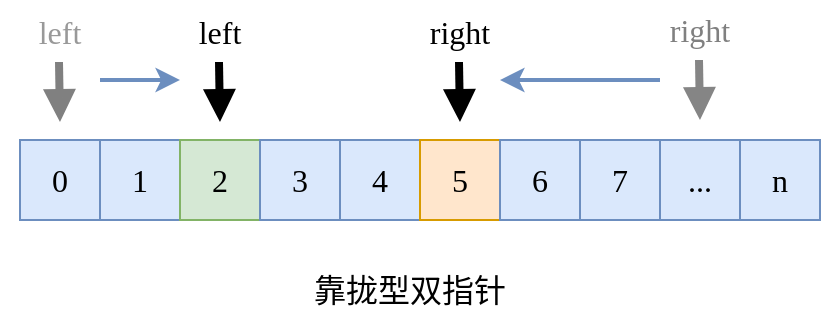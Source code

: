 <mxfile version="24.2.5" type="device">
  <diagram name="Page-1" id="GFMuZ3xcZMr1UpQltZ9o">
    <mxGraphModel dx="1434" dy="835" grid="1" gridSize="10" guides="1" tooltips="1" connect="1" arrows="1" fold="1" page="1" pageScale="1" pageWidth="850" pageHeight="1100" math="0" shadow="0">
      <root>
        <mxCell id="0" />
        <mxCell id="1" parent="0" />
        <mxCell id="pw8HVyMEDtc53XN5oC7Q-2" value="0" style="rounded=0;whiteSpace=wrap;html=1;shadow=0;strokeColor=#6c8ebf;strokeWidth=1;fontFamily=Ubuntu;fontSize=16;fontStyle=0;fillColor=#dae8fc;" parent="1" vertex="1">
          <mxGeometry x="240" y="520" width="40" height="40" as="geometry" />
        </mxCell>
        <mxCell id="pw8HVyMEDtc53XN5oC7Q-6" value="1" style="rounded=0;whiteSpace=wrap;html=1;shadow=0;strokeColor=#6c8ebf;strokeWidth=1;fontFamily=Ubuntu;fontSize=16;fontStyle=0;fillColor=#dae8fc;" parent="1" vertex="1">
          <mxGeometry x="280" y="520" width="40" height="40" as="geometry" />
        </mxCell>
        <mxCell id="pw8HVyMEDtc53XN5oC7Q-7" value="2" style="rounded=0;whiteSpace=wrap;html=1;shadow=0;strokeColor=#82b366;strokeWidth=1;fontFamily=Ubuntu;fontSize=16;fontStyle=0;fillColor=#d5e8d4;" parent="1" vertex="1">
          <mxGeometry x="320" y="520" width="40" height="40" as="geometry" />
        </mxCell>
        <mxCell id="pw8HVyMEDtc53XN5oC7Q-8" value="3" style="rounded=0;whiteSpace=wrap;html=1;shadow=0;strokeWidth=1;fontFamily=Ubuntu;fontSize=16;fontStyle=0;fillColor=#dae8fc;strokeColor=#6c8ebf;" parent="1" vertex="1">
          <mxGeometry x="360" y="520" width="40" height="40" as="geometry" />
        </mxCell>
        <mxCell id="pw8HVyMEDtc53XN5oC7Q-9" value="4" style="rounded=0;whiteSpace=wrap;html=1;shadow=0;strokeColor=#6c8ebf;strokeWidth=1;fontFamily=Ubuntu;fontSize=16;fontStyle=0;fillColor=#dae8fc;" parent="1" vertex="1">
          <mxGeometry x="400" y="520" width="40" height="40" as="geometry" />
        </mxCell>
        <mxCell id="pw8HVyMEDtc53XN5oC7Q-10" value="5" style="rounded=0;whiteSpace=wrap;html=1;shadow=0;strokeColor=#d79b00;strokeWidth=1;fontFamily=Ubuntu;fontSize=16;fontStyle=0;fillColor=#ffe6cc;" parent="1" vertex="1">
          <mxGeometry x="440" y="520" width="40" height="40" as="geometry" />
        </mxCell>
        <mxCell id="pw8HVyMEDtc53XN5oC7Q-11" value="6" style="rounded=0;whiteSpace=wrap;html=1;shadow=0;strokeColor=#6c8ebf;strokeWidth=1;fontFamily=Ubuntu;fontSize=16;fontStyle=0;fillColor=#dae8fc;" parent="1" vertex="1">
          <mxGeometry x="480" y="520" width="40" height="40" as="geometry" />
        </mxCell>
        <mxCell id="pw8HVyMEDtc53XN5oC7Q-12" value="7" style="rounded=0;whiteSpace=wrap;html=1;shadow=0;strokeColor=#6c8ebf;strokeWidth=1;fontFamily=Ubuntu;fontSize=16;fontStyle=0;fillColor=#dae8fc;" parent="1" vertex="1">
          <mxGeometry x="520" y="520" width="40" height="40" as="geometry" />
        </mxCell>
        <mxCell id="pw8HVyMEDtc53XN5oC7Q-13" value="..." style="rounded=0;whiteSpace=wrap;html=1;shadow=0;strokeColor=#6c8ebf;strokeWidth=1;fontFamily=Ubuntu;fontSize=16;fontStyle=0;fillColor=#dae8fc;" parent="1" vertex="1">
          <mxGeometry x="560" y="520" width="40" height="40" as="geometry" />
        </mxCell>
        <mxCell id="pw8HVyMEDtc53XN5oC7Q-14" value="n" style="rounded=0;whiteSpace=wrap;html=1;shadow=0;strokeColor=#6c8ebf;strokeWidth=1;fontFamily=Ubuntu;fontSize=16;fontStyle=0;fillColor=#dae8fc;" parent="1" vertex="1">
          <mxGeometry x="600" y="520" width="40" height="40" as="geometry" />
        </mxCell>
        <mxCell id="pw8HVyMEDtc53XN5oC7Q-26" value="" style="group" parent="1" vertex="1" connectable="0">
          <mxGeometry x="430" y="451" width="60" height="60" as="geometry" />
        </mxCell>
        <mxCell id="pw8HVyMEDtc53XN5oC7Q-16" value="right" style="text;html=1;align=center;verticalAlign=middle;whiteSpace=wrap;rounded=0;fontFamily=Ubuntu;fontSize=16;fontStyle=0;" parent="pw8HVyMEDtc53XN5oC7Q-26" vertex="1">
          <mxGeometry width="60" height="30" as="geometry" />
        </mxCell>
        <mxCell id="pw8HVyMEDtc53XN5oC7Q-18" value="" style="endArrow=block;html=1;rounded=1;shadow=0;strokeColor=#000000;strokeWidth=4;fontFamily=Ubuntu;fontSize=14;fontStyle=0;fillColor=#dae8fc;endFill=1;" parent="pw8HVyMEDtc53XN5oC7Q-26" edge="1">
          <mxGeometry width="50" height="50" relative="1" as="geometry">
            <mxPoint x="29.5" y="30" as="sourcePoint" />
            <mxPoint x="30" y="60" as="targetPoint" />
          </mxGeometry>
        </mxCell>
        <mxCell id="-XjuOI_jK4M49bs657_k-4" value="" style="endArrow=classic;html=1;rounded=1;shadow=0;strokeColor=#6c8ebf;strokeWidth=2;fontFamily=Ubuntu;fontSize=14;fontStyle=0;fillColor=#dae8fc;" parent="pw8HVyMEDtc53XN5oC7Q-26" edge="1">
          <mxGeometry width="50" height="50" relative="1" as="geometry">
            <mxPoint x="130" y="39" as="sourcePoint" />
            <mxPoint x="50" y="39" as="targetPoint" />
          </mxGeometry>
        </mxCell>
        <mxCell id="pw8HVyMEDtc53XN5oC7Q-32" value="" style="endArrow=classic;html=1;rounded=1;shadow=0;strokeColor=#6c8ebf;strokeWidth=2;fontFamily=Ubuntu;fontSize=14;fontStyle=0;fillColor=#dae8fc;" parent="1" edge="1">
          <mxGeometry width="50" height="50" relative="1" as="geometry">
            <mxPoint x="280" y="490" as="sourcePoint" />
            <mxPoint x="320" y="490" as="targetPoint" />
          </mxGeometry>
        </mxCell>
        <mxCell id="-XjuOI_jK4M49bs657_k-1" value="" style="group" parent="1" vertex="1" connectable="0">
          <mxGeometry x="550" y="450" width="60" height="60" as="geometry" />
        </mxCell>
        <mxCell id="pw8HVyMEDtc53XN5oC7Q-19" value="right" style="text;html=1;align=center;verticalAlign=middle;whiteSpace=wrap;rounded=0;fontFamily=Ubuntu;fontSize=16;fontStyle=0;opacity=40;fontColor=#808080;" parent="-XjuOI_jK4M49bs657_k-1" vertex="1">
          <mxGeometry width="60" height="30" as="geometry" />
        </mxCell>
        <mxCell id="pw8HVyMEDtc53XN5oC7Q-20" value="" style="endArrow=block;html=1;rounded=1;shadow=0;strokeColor=#858585;strokeWidth=4;fontFamily=Ubuntu;fontSize=14;fontStyle=0;fillColor=#dae8fc;endFill=1;" parent="-XjuOI_jK4M49bs657_k-1" edge="1">
          <mxGeometry width="50" height="50" relative="1" as="geometry">
            <mxPoint x="29.5" y="30" as="sourcePoint" />
            <mxPoint x="30" y="60" as="targetPoint" />
          </mxGeometry>
        </mxCell>
        <mxCell id="-XjuOI_jK4M49bs657_k-2" value="靠拢型双指针" style="text;html=1;align=center;verticalAlign=middle;whiteSpace=wrap;rounded=0;fontFamily=Ubuntu;fontSize=16;fontStyle=0;" parent="1" vertex="1">
          <mxGeometry x="370" y="580" width="130" height="30" as="geometry" />
        </mxCell>
        <mxCell id="-XjuOI_jK4M49bs657_k-3" value="" style="group" parent="1" vertex="1" connectable="0">
          <mxGeometry x="310" y="451" width="60" height="60" as="geometry" />
        </mxCell>
        <mxCell id="pw8HVyMEDtc53XN5oC7Q-15" value="left" style="text;html=1;align=center;verticalAlign=middle;whiteSpace=wrap;rounded=0;fontFamily=Ubuntu;fontSize=16;fontStyle=0;" parent="-XjuOI_jK4M49bs657_k-3" vertex="1">
          <mxGeometry width="60" height="30" as="geometry" />
        </mxCell>
        <mxCell id="pw8HVyMEDtc53XN5oC7Q-21" value="" style="endArrow=block;html=1;rounded=1;shadow=0;strokeColor=#000000;strokeWidth=4;fontFamily=Ubuntu;fontSize=14;fontStyle=0;fillColor=#dae8fc;endFill=1;" parent="-XjuOI_jK4M49bs657_k-3" edge="1">
          <mxGeometry width="50" height="50" relative="1" as="geometry">
            <mxPoint x="29.5" y="30" as="sourcePoint" />
            <mxPoint x="30" y="60" as="targetPoint" />
          </mxGeometry>
        </mxCell>
        <mxCell id="-XjuOI_jK4M49bs657_k-5" value="" style="group" parent="1" vertex="1" connectable="0">
          <mxGeometry x="230" y="451" width="60" height="60" as="geometry" />
        </mxCell>
        <mxCell id="pw8HVyMEDtc53XN5oC7Q-22" value="left" style="text;html=1;align=center;verticalAlign=middle;whiteSpace=wrap;rounded=0;fontFamily=Ubuntu;fontSize=16;fontStyle=0;fontColor=#999999;" parent="-XjuOI_jK4M49bs657_k-5" vertex="1">
          <mxGeometry width="60" height="30" as="geometry" />
        </mxCell>
        <mxCell id="pw8HVyMEDtc53XN5oC7Q-23" value="" style="endArrow=block;html=1;rounded=1;shadow=0;strokeColor=#808080;strokeWidth=4;fontFamily=Ubuntu;fontSize=14;fontStyle=0;fillColor=#dae8fc;endFill=1;" parent="-XjuOI_jK4M49bs657_k-5" edge="1">
          <mxGeometry width="50" height="50" relative="1" as="geometry">
            <mxPoint x="29.5" y="30" as="sourcePoint" />
            <mxPoint x="30" y="60" as="targetPoint" />
          </mxGeometry>
        </mxCell>
      </root>
    </mxGraphModel>
  </diagram>
</mxfile>
